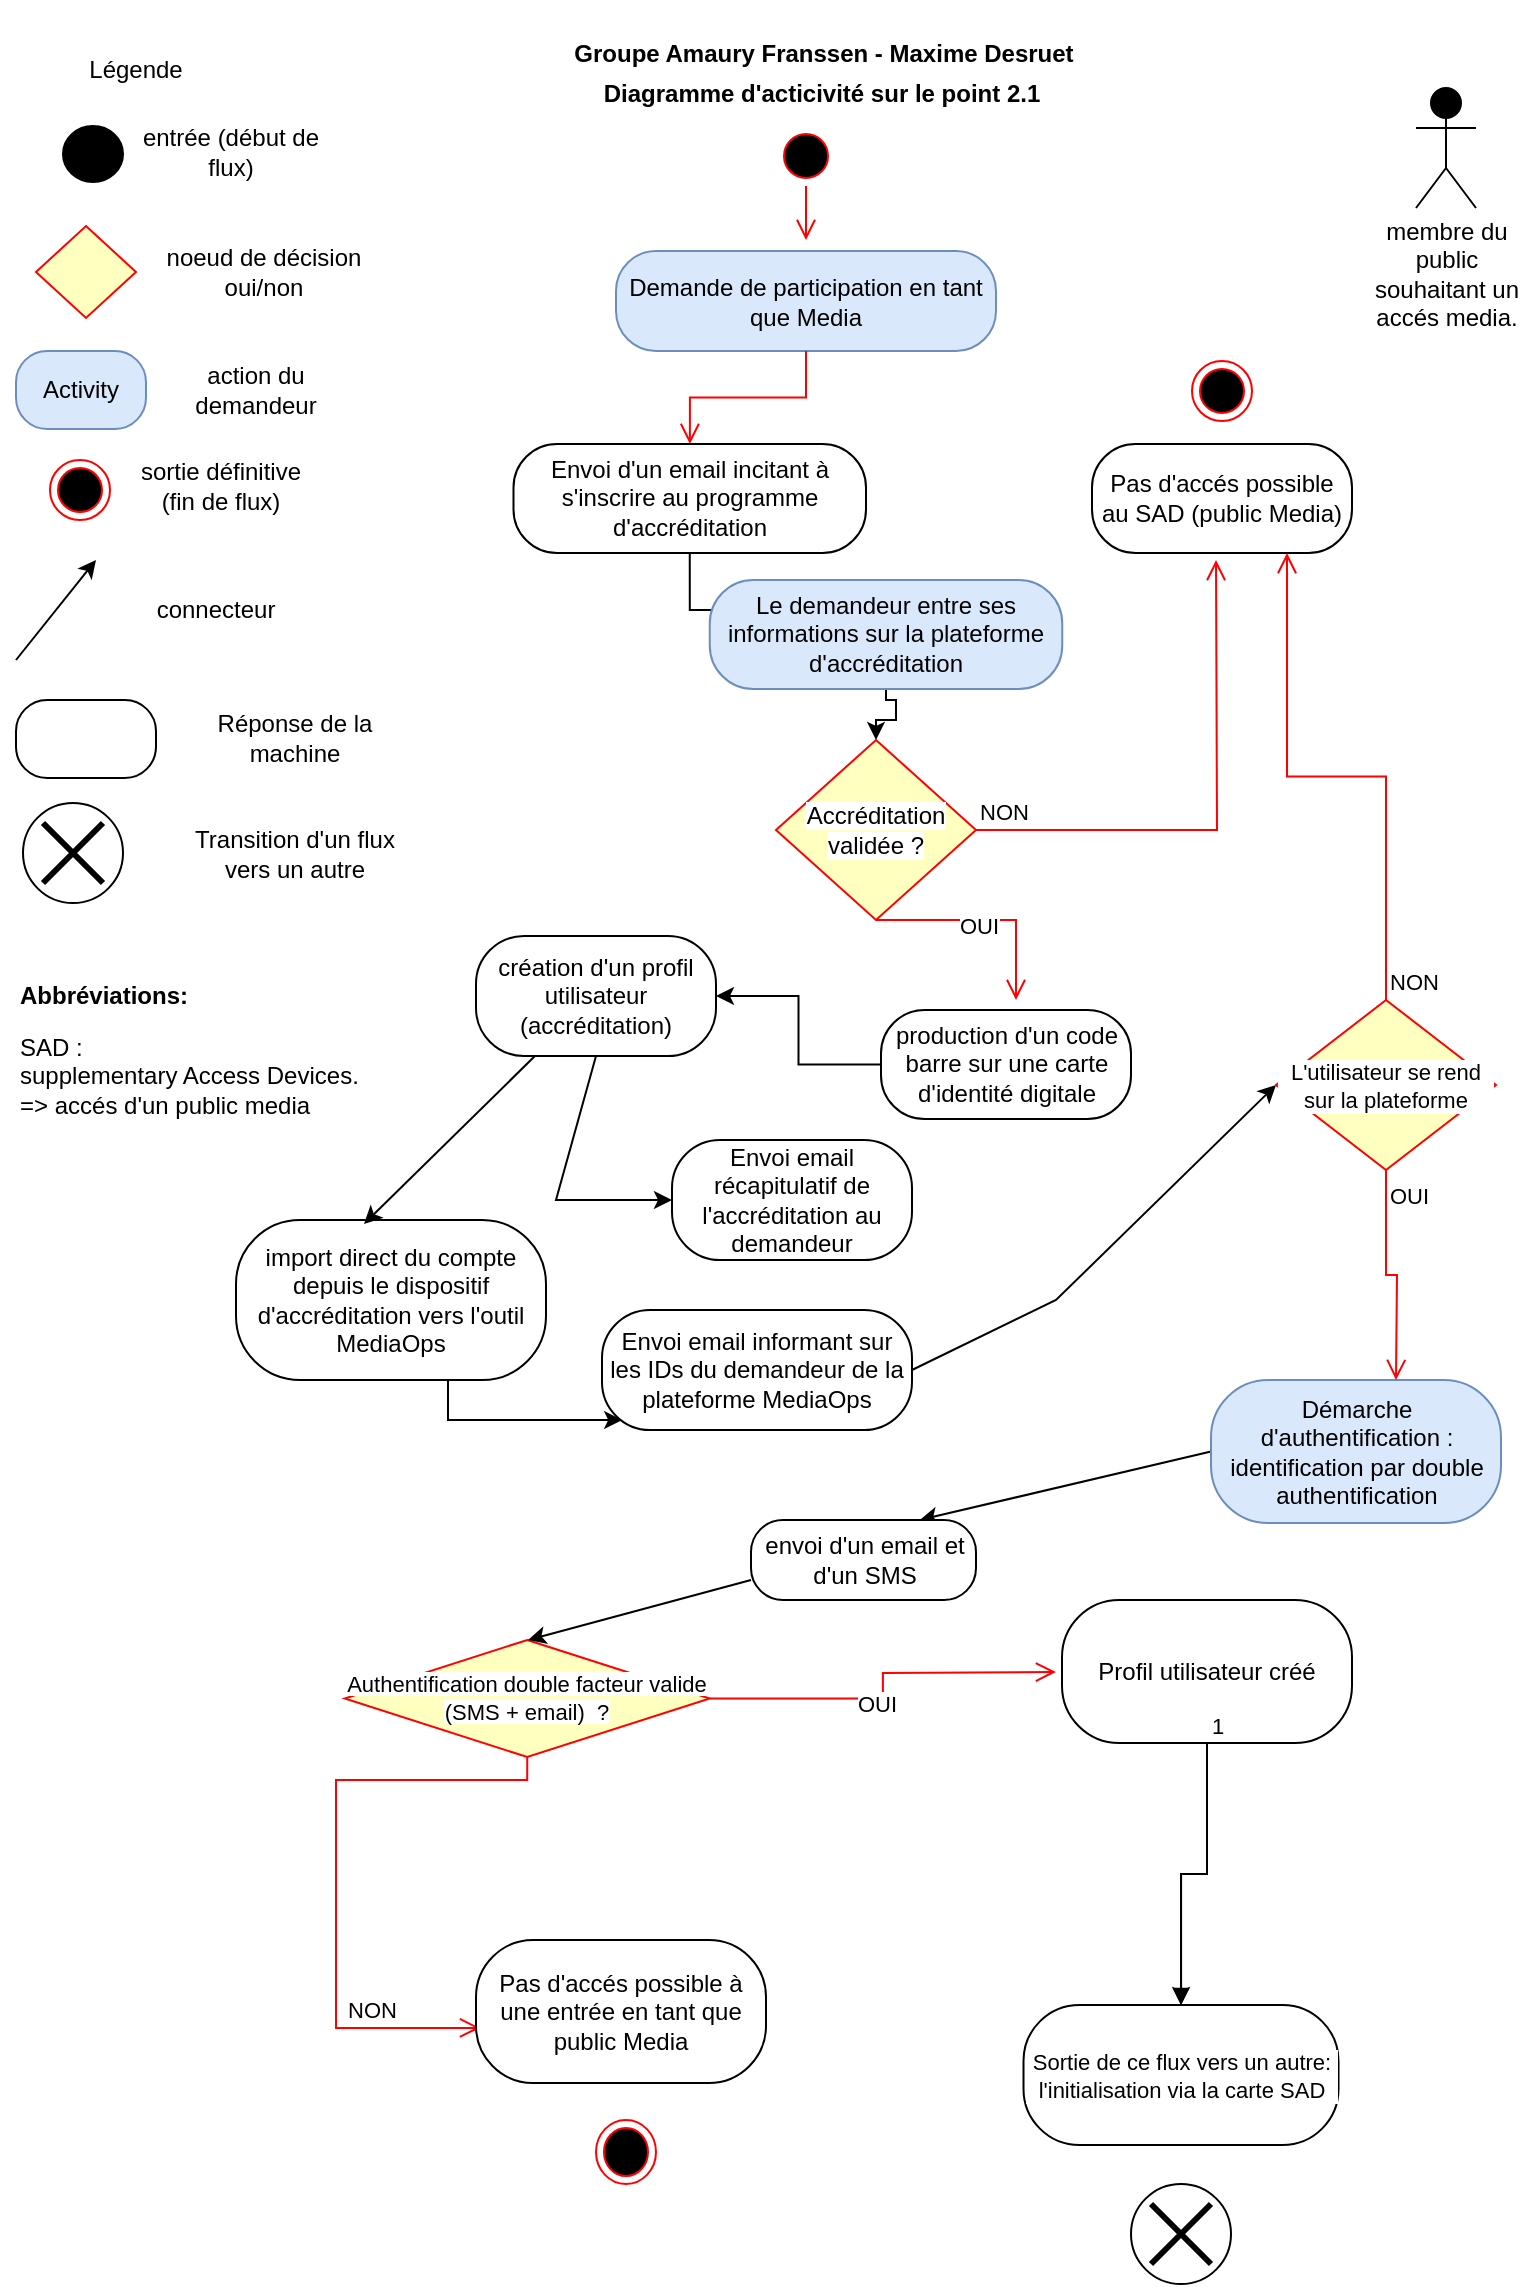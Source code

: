 <mxfile version="20.8.10" type="device" pages="2"><diagram name="Gestion public Media" id="_Isrjd04O8QejDQ_dPld"><mxGraphModel dx="1434" dy="836" grid="1" gridSize="10" guides="1" tooltips="1" connect="1" arrows="1" fold="1" page="1" pageScale="1" pageWidth="827" pageHeight="1169" math="0" shadow="0"><root><mxCell id="0"/><mxCell id="1" parent="0"/><mxCell id="n2JQ1_3i7zTM0y_4Oruy-2" value="sortie définitive (fin de flux)" style="text;strokeColor=none;align=center;fillColor=none;html=1;verticalAlign=middle;whiteSpace=wrap;rounded=0;" vertex="1" parent="1"><mxGeometry x="65" y="228" width="95" height="30" as="geometry"/></mxCell><mxCell id="n2JQ1_3i7zTM0y_4Oruy-4" value="noeud de décision&lt;br&gt;oui/non" style="text;strokeColor=none;align=center;fillColor=none;html=1;verticalAlign=middle;whiteSpace=wrap;rounded=0;" vertex="1" parent="1"><mxGeometry x="84" y="121" width="100" height="30" as="geometry"/></mxCell><mxCell id="n2JQ1_3i7zTM0y_4Oruy-6" value="action du demandeur" style="text;strokeColor=none;align=center;fillColor=none;html=1;verticalAlign=middle;whiteSpace=wrap;rounded=0;" vertex="1" parent="1"><mxGeometry x="100" y="180" width="60" height="30" as="geometry"/></mxCell><mxCell id="n2JQ1_3i7zTM0y_4Oruy-7" value="Légende" style="text;strokeColor=none;align=center;fillColor=none;html=1;verticalAlign=middle;whiteSpace=wrap;rounded=0;" vertex="1" parent="1"><mxGeometry x="40" y="20" width="60" height="30" as="geometry"/></mxCell><mxCell id="n2JQ1_3i7zTM0y_4Oruy-8" value="&lt;b&gt;Groupe Amaury Franssen - Maxime Desruet&lt;/b&gt;" style="text;strokeColor=none;align=center;fillColor=none;html=1;verticalAlign=middle;whiteSpace=wrap;rounded=0;" vertex="1" parent="1"><mxGeometry x="229" width="370" height="54" as="geometry"/></mxCell><mxCell id="n2JQ1_3i7zTM0y_4Oruy-9" value="&lt;b&gt;Diagramme d'acticivité sur le point 2.1&lt;/b&gt;" style="text;strokeColor=none;align=center;fillColor=none;html=1;verticalAlign=middle;whiteSpace=wrap;rounded=0;" vertex="1" parent="1"><mxGeometry x="228" y="20" width="370" height="54" as="geometry"/></mxCell><mxCell id="n2JQ1_3i7zTM0y_4Oruy-11" value="" style="ellipse;whiteSpace=wrap;html=1;fillColor=#000000;" vertex="1" parent="1"><mxGeometry x="33.5" y="63" width="30" height="28" as="geometry"/></mxCell><mxCell id="n2JQ1_3i7zTM0y_4Oruy-15" value="entrée (début de flux)" style="text;strokeColor=none;align=center;fillColor=none;html=1;verticalAlign=middle;whiteSpace=wrap;rounded=0;" vertex="1" parent="1"><mxGeometry x="65" y="61" width="105" height="30" as="geometry"/></mxCell><mxCell id="n2JQ1_3i7zTM0y_4Oruy-22" value="" style="endArrow=classic;html=1;rounded=0;" edge="1" parent="1"><mxGeometry width="50" height="50" relative="1" as="geometry"><mxPoint x="10" y="330" as="sourcePoint"/><mxPoint x="50" y="280" as="targetPoint"/></mxGeometry></mxCell><mxCell id="n2JQ1_3i7zTM0y_4Oruy-23" value="connecteur" style="text;strokeColor=none;align=center;fillColor=none;html=1;verticalAlign=middle;whiteSpace=wrap;rounded=0;" vertex="1" parent="1"><mxGeometry x="80" y="290" width="60" height="30" as="geometry"/></mxCell><mxCell id="n2JQ1_3i7zTM0y_4Oruy-24" value="Actor" style="shape=umlActor;verticalLabelPosition=bottom;verticalAlign=top;html=1;outlineConnect=0;fillColor=#000000;" vertex="1" parent="1"><mxGeometry x="710" y="44" width="30" height="60" as="geometry"/></mxCell><mxCell id="n2JQ1_3i7zTM0y_4Oruy-25" value="" style="ellipse;html=1;shape=endState;fillColor=#000000;strokeColor=#ff0000;" vertex="1" parent="1"><mxGeometry x="27" y="230" width="30" height="30" as="geometry"/></mxCell><mxCell id="n2JQ1_3i7zTM0y_4Oruy-38" value="membre du public souhaitant un accés media." style="text;strokeColor=none;align=center;fillColor=default;html=1;verticalAlign=middle;whiteSpace=wrap;rounded=0;" vertex="1" parent="1"><mxGeometry x="687.5" y="113" width="75" height="48" as="geometry"/></mxCell><mxCell id="n2JQ1_3i7zTM0y_4Oruy-40" value="Demande de participation en tant que Media" style="rounded=1;whiteSpace=wrap;html=1;arcSize=40;fillColor=#dae8fc;strokeColor=#6c8ebf;" vertex="1" parent="1"><mxGeometry x="310" y="125.5" width="190" height="50" as="geometry"/></mxCell><mxCell id="n2JQ1_3i7zTM0y_4Oruy-41" value="" style="edgeStyle=orthogonalEdgeStyle;html=1;verticalAlign=bottom;endArrow=open;endSize=8;strokeColor=#ff0000;rounded=0;" edge="1" source="n2JQ1_3i7zTM0y_4Oruy-40" parent="1" target="n2JQ1_3i7zTM0y_4Oruy-102"><mxGeometry relative="1" as="geometry"><mxPoint x="440" y="280" as="targetPoint"/></mxGeometry></mxCell><mxCell id="n2JQ1_3i7zTM0y_4Oruy-42" value="Activity" style="rounded=1;whiteSpace=wrap;html=1;arcSize=40;fillColor=#dae8fc;strokeColor=#6c8ebf;" vertex="1" parent="1"><mxGeometry x="10" y="175.5" width="65" height="39" as="geometry"/></mxCell><mxCell id="n2JQ1_3i7zTM0y_4Oruy-45" value="&lt;span style=&quot;background-color: rgb(255, 255, 255);&quot;&gt;Accréditation validée ?&lt;/span&gt;" style="rhombus;whiteSpace=wrap;html=1;fillColor=#ffffc0;strokeColor=#ff0000;rotation=0;" vertex="1" parent="1"><mxGeometry x="390" y="370" width="100" height="90" as="geometry"/></mxCell><mxCell id="n2JQ1_3i7zTM0y_4Oruy-46" value="NON" style="edgeStyle=orthogonalEdgeStyle;html=1;align=left;verticalAlign=bottom;endArrow=open;endSize=8;strokeColor=#ff0000;rounded=0;" edge="1" source="n2JQ1_3i7zTM0y_4Oruy-45" parent="1"><mxGeometry x="-1" relative="1" as="geometry"><mxPoint x="610" y="280" as="targetPoint"/></mxGeometry></mxCell><mxCell id="n2JQ1_3i7zTM0y_4Oruy-47" value="OUI" style="edgeStyle=orthogonalEdgeStyle;html=1;align=left;verticalAlign=top;endArrow=open;endSize=8;strokeColor=#ff0000;rounded=0;" edge="1" source="n2JQ1_3i7zTM0y_4Oruy-45" parent="1"><mxGeometry x="-0.269" y="10" relative="1" as="geometry"><mxPoint x="510" y="500" as="targetPoint"/><mxPoint x="353" y="475" as="sourcePoint"/><Array as="points"><mxPoint x="510" y="460"/></Array><mxPoint as="offset"/></mxGeometry></mxCell><mxCell id="n2JQ1_3i7zTM0y_4Oruy-53" style="edgeStyle=orthogonalEdgeStyle;rounded=0;orthogonalLoop=1;jettySize=auto;html=1;entryX=0.5;entryY=0;entryDx=0;entryDy=0;startArrow=none;exitX=0.5;exitY=1;exitDx=0;exitDy=0;" edge="1" parent="1" source="n2JQ1_3i7zTM0y_4Oruy-102" target="n2JQ1_3i7zTM0y_4Oruy-45"><mxGeometry relative="1" as="geometry"><mxPoint x="364" y="470.75" as="sourcePoint"/><Array as="points"><mxPoint x="347" y="305"/><mxPoint x="445" y="305"/><mxPoint x="445" y="350"/><mxPoint x="450" y="350"/><mxPoint x="450" y="360"/><mxPoint x="440" y="360"/></Array></mxGeometry></mxCell><mxCell id="W7DdptcJIrh68O7XOZm_-10" value="" style="edgeStyle=orthogonalEdgeStyle;rounded=0;sketch=0;orthogonalLoop=1;jettySize=auto;html=1;fontSize=11;" edge="1" parent="1" source="n2JQ1_3i7zTM0y_4Oruy-48" target="W7DdptcJIrh68O7XOZm_-9"><mxGeometry relative="1" as="geometry"/></mxCell><mxCell id="n2JQ1_3i7zTM0y_4Oruy-48" value="production d'un code barre sur une carte d'identité digitale" style="rounded=1;whiteSpace=wrap;html=1;arcSize=40;" vertex="1" parent="1"><mxGeometry x="442.5" y="505" width="125" height="54.5" as="geometry"/></mxCell><mxCell id="n2JQ1_3i7zTM0y_4Oruy-49" value="" style="rounded=1;whiteSpace=wrap;html=1;arcSize=40;" vertex="1" parent="1"><mxGeometry x="10" y="350" width="70" height="39" as="geometry"/></mxCell><mxCell id="n2JQ1_3i7zTM0y_4Oruy-50" value="Réponse de la machine" style="text;strokeColor=none;align=center;fillColor=none;html=1;verticalAlign=middle;whiteSpace=wrap;rounded=0;" vertex="1" parent="1"><mxGeometry x="87.5" y="354" width="122.5" height="30" as="geometry"/></mxCell><mxCell id="n2JQ1_3i7zTM0y_4Oruy-51" value="" style="ellipse;html=1;shape=startState;fillColor=#000000;strokeColor=#ff0000;" vertex="1" parent="1"><mxGeometry x="390" y="63" width="30" height="30" as="geometry"/></mxCell><mxCell id="n2JQ1_3i7zTM0y_4Oruy-52" value="" style="edgeStyle=orthogonalEdgeStyle;html=1;verticalAlign=bottom;endArrow=open;endSize=8;strokeColor=#ff0000;rounded=0;" edge="1" source="n2JQ1_3i7zTM0y_4Oruy-51" parent="1"><mxGeometry relative="1" as="geometry"><mxPoint x="405" y="120" as="targetPoint"/><Array as="points"><mxPoint x="405" y="120"/><mxPoint x="405" y="120"/></Array></mxGeometry></mxCell><mxCell id="n2JQ1_3i7zTM0y_4Oruy-55" value="&lt;b&gt;Abbréviations:&lt;/b&gt;" style="text;strokeColor=none;align=center;fillColor=none;html=1;verticalAlign=middle;whiteSpace=wrap;rounded=0;" vertex="1" parent="1"><mxGeometry x="23.5" y="483" width="60" height="30" as="geometry"/></mxCell><mxCell id="n2JQ1_3i7zTM0y_4Oruy-56" value="SAD : &lt;br&gt;supplementary Access Devices.&lt;br&gt;=&amp;gt; accés d'un public media" style="text;strokeColor=none;align=left;fillColor=none;html=1;verticalAlign=middle;whiteSpace=wrap;rounded=0;" vertex="1" parent="1"><mxGeometry x="10" y="505" width="180" height="65" as="geometry"/></mxCell><mxCell id="n2JQ1_3i7zTM0y_4Oruy-69" value="" style="edgeStyle=orthogonalEdgeStyle;rounded=0;orthogonalLoop=1;jettySize=auto;html=1;fontSize=11;exitX=0.75;exitY=0;exitDx=0;exitDy=0;entryX=0.065;entryY=0.917;entryDx=0;entryDy=0;entryPerimeter=0;" edge="1" parent="1" source="n2JQ1_3i7zTM0y_4Oruy-57" target="W7DdptcJIrh68O7XOZm_-12"><mxGeometry relative="1" as="geometry"><mxPoint x="190" y="820" as="sourcePoint"/><mxPoint x="291" y="734.04" as="targetPoint"/><Array as="points"><mxPoint x="226" y="710"/></Array></mxGeometry></mxCell><mxCell id="n2JQ1_3i7zTM0y_4Oruy-57" value="import direct du compte depuis le dispositif d'accréditation vers l'outil MediaOps" style="rounded=1;whiteSpace=wrap;html=1;arcSize=40;" vertex="1" parent="1"><mxGeometry x="120" y="610" width="155" height="80" as="geometry"/></mxCell><mxCell id="n2JQ1_3i7zTM0y_4Oruy-71" value="&lt;span style=&quot;background-color: rgb(255, 255, 255);&quot;&gt;Authentification double facteur valide (SMS + email)&amp;nbsp; ?&lt;/span&gt;" style="rhombus;whiteSpace=wrap;html=1;fillColor=#ffffc0;strokeColor=#ff0000;fontSize=11;" vertex="1" parent="1"><mxGeometry x="174.38" y="820" width="182.5" height="58.5" as="geometry"/></mxCell><mxCell id="n2JQ1_3i7zTM0y_4Oruy-72" value="NON" style="edgeStyle=orthogonalEdgeStyle;html=1;align=left;verticalAlign=bottom;endArrow=open;endSize=8;strokeColor=#ff0000;rounded=0;fontSize=11;exitX=0.5;exitY=1;exitDx=0;exitDy=0;entryX=0.014;entryY=0.615;entryDx=0;entryDy=0;entryPerimeter=0;" edge="1" source="n2JQ1_3i7zTM0y_4Oruy-71" parent="1" target="n2JQ1_3i7zTM0y_4Oruy-85"><mxGeometry x="0.551" relative="1" as="geometry"><mxPoint x="310" y="960" as="targetPoint"/><Array as="points"><mxPoint x="266" y="890"/><mxPoint x="170" y="890"/><mxPoint x="170" y="1014"/></Array><mxPoint as="offset"/></mxGeometry></mxCell><mxCell id="n2JQ1_3i7zTM0y_4Oruy-73" value="OUI" style="edgeStyle=orthogonalEdgeStyle;html=1;align=left;verticalAlign=top;endArrow=open;endSize=8;strokeColor=#ff0000;rounded=0;fontSize=11;exitX=1;exitY=0.5;exitDx=0;exitDy=0;" edge="1" source="n2JQ1_3i7zTM0y_4Oruy-71" parent="1"><mxGeometry x="-0.227" y="10" relative="1" as="geometry"><mxPoint x="530" y="836" as="targetPoint"/><Array as="points"/><mxPoint as="offset"/></mxGeometry></mxCell><mxCell id="W7DdptcJIrh68O7XOZm_-7" value="" style="edgeStyle=orthogonalEdgeStyle;rounded=0;sketch=0;orthogonalLoop=1;jettySize=auto;html=1;fontSize=11;" edge="1" parent="1" source="n2JQ1_3i7zTM0y_4Oruy-79" target="n2JQ1_3i7zTM0y_4Oruy-89"><mxGeometry relative="1" as="geometry"/></mxCell><mxCell id="n2JQ1_3i7zTM0y_4Oruy-79" value="Profil utilisateur créé" style="rounded=1;whiteSpace=wrap;html=1;arcSize=40;" vertex="1" parent="1"><mxGeometry x="533" y="800" width="145" height="71.5" as="geometry"/></mxCell><mxCell id="n2JQ1_3i7zTM0y_4Oruy-82" value="" style="rhombus;whiteSpace=wrap;html=1;fillColor=#ffffc0;strokeColor=#ff0000;rotation=0;" vertex="1" parent="1"><mxGeometry x="20" y="113" width="50" height="46" as="geometry"/></mxCell><mxCell id="n2JQ1_3i7zTM0y_4Oruy-83" value="" style="ellipse;html=1;shape=endState;fillColor=#000000;strokeColor=#ff0000;" vertex="1" parent="1"><mxGeometry x="598" y="180.5" width="30" height="30" as="geometry"/></mxCell><mxCell id="n2JQ1_3i7zTM0y_4Oruy-84" value="Pas d'accés possible au SAD (public Media)" style="rounded=1;whiteSpace=wrap;html=1;arcSize=40;" vertex="1" parent="1"><mxGeometry x="548" y="222" width="130" height="54.5" as="geometry"/></mxCell><mxCell id="n2JQ1_3i7zTM0y_4Oruy-85" value="Pas d'accés possible à une entrée en tant que public Media" style="rounded=1;whiteSpace=wrap;html=1;arcSize=40;" vertex="1" parent="1"><mxGeometry x="240" y="970" width="145" height="71.5" as="geometry"/></mxCell><mxCell id="n2JQ1_3i7zTM0y_4Oruy-86" value="" style="ellipse;html=1;shape=endState;fillColor=#000000;strokeColor=#ff0000;" vertex="1" parent="1"><mxGeometry x="300" y="1060" width="30" height="32" as="geometry"/></mxCell><mxCell id="n2JQ1_3i7zTM0y_4Oruy-87" value="" style="ellipse;whiteSpace=wrap;html=1;rounded=1;arcSize=40;labelBackgroundColor=#FFFFFF;fontSize=11;fillColor=default;" vertex="1" parent="1"><mxGeometry x="567.5" y="1092" width="50" height="50" as="geometry"/></mxCell><mxCell id="n2JQ1_3i7zTM0y_4Oruy-88" value="" style="shape=umlDestroy;whiteSpace=wrap;html=1;strokeWidth=3;labelBackgroundColor=#FFFFFF;fontSize=11;fillColor=default;" vertex="1" parent="1"><mxGeometry x="577.5" y="1102" width="30" height="30" as="geometry"/></mxCell><mxCell id="n2JQ1_3i7zTM0y_4Oruy-89" value="Sortie de ce flux vers un autre: l'initialisation via la carte SAD" style="whiteSpace=wrap;html=1;rounded=1;arcSize=40;labelBackgroundColor=#FFFFFF;fontSize=11;fillColor=default;" vertex="1" parent="1"><mxGeometry x="513.75" y="1002.5" width="157.5" height="70" as="geometry"/></mxCell><mxCell id="n2JQ1_3i7zTM0y_4Oruy-90" value="" style="endArrow=block;endFill=1;html=1;edgeStyle=orthogonalEdgeStyle;align=left;verticalAlign=top;rounded=0;fontSize=11;exitX=0.5;exitY=1;exitDx=0;exitDy=0;entryX=0.5;entryY=0;entryDx=0;entryDy=0;" edge="1" parent="1" source="n2JQ1_3i7zTM0y_4Oruy-79" target="n2JQ1_3i7zTM0y_4Oruy-89"><mxGeometry x="-1" relative="1" as="geometry"><mxPoint x="330" y="850" as="sourcePoint"/><mxPoint x="490" y="850" as="targetPoint"/></mxGeometry></mxCell><mxCell id="n2JQ1_3i7zTM0y_4Oruy-91" value="1" style="edgeLabel;resizable=0;html=1;align=left;verticalAlign=bottom;labelBackgroundColor=#FFFFFF;fontSize=11;fillColor=default;" connectable="0" vertex="1" parent="n2JQ1_3i7zTM0y_4Oruy-90"><mxGeometry x="-1" relative="1" as="geometry"/></mxCell><mxCell id="n2JQ1_3i7zTM0y_4Oruy-95" value="" style="ellipse;whiteSpace=wrap;html=1;rounded=1;arcSize=40;labelBackgroundColor=#FFFFFF;fontSize=11;fillColor=default;" vertex="1" parent="1"><mxGeometry x="13.5" y="401.5" width="50" height="50" as="geometry"/></mxCell><mxCell id="n2JQ1_3i7zTM0y_4Oruy-96" value="" style="shape=umlDestroy;whiteSpace=wrap;html=1;strokeWidth=3;labelBackgroundColor=#FFFFFF;fontSize=11;fillColor=default;" vertex="1" parent="1"><mxGeometry x="23.5" y="411.5" width="30" height="30" as="geometry"/></mxCell><mxCell id="n2JQ1_3i7zTM0y_4Oruy-99" value="Transition d'un flux vers un autre" style="text;strokeColor=none;align=center;fillColor=none;html=1;verticalAlign=middle;whiteSpace=wrap;rounded=0;" vertex="1" parent="1"><mxGeometry x="87.5" y="411.5" width="122.5" height="30" as="geometry"/></mxCell><mxCell id="n2JQ1_3i7zTM0y_4Oruy-102" value="Envoi d'un email incitant à s'inscrire au programme d'accréditation" style="rounded=1;whiteSpace=wrap;html=1;arcSize=40;" vertex="1" parent="1"><mxGeometry x="258.75" y="222" width="176.25" height="54.5" as="geometry"/></mxCell><mxCell id="W7DdptcJIrh68O7XOZm_-1" value="Le demandeur entre ses informations sur la plateforme d'accréditation" style="rounded=1;whiteSpace=wrap;html=1;arcSize=40;fillColor=#dae8fc;strokeColor=#6c8ebf;" vertex="1" parent="1"><mxGeometry x="356.88" y="290" width="176.25" height="54.5" as="geometry"/></mxCell><mxCell id="W7DdptcJIrh68O7XOZm_-8" value="" style="endArrow=classic;html=1;rounded=0;sketch=0;fontSize=11;entryX=0.413;entryY=0.025;entryDx=0;entryDy=0;entryPerimeter=0;" edge="1" parent="1" source="W7DdptcJIrh68O7XOZm_-9" target="n2JQ1_3i7zTM0y_4Oruy-57"><mxGeometry width="50" height="50" relative="1" as="geometry"><mxPoint x="258.75" y="612.25" as="sourcePoint"/><mxPoint x="181.25" y="604.5" as="targetPoint"/></mxGeometry></mxCell><mxCell id="W7DdptcJIrh68O7XOZm_-9" value="création d'un profil utilisateur (accréditation)" style="whiteSpace=wrap;html=1;rounded=1;arcSize=40;" vertex="1" parent="1"><mxGeometry x="240" y="468" width="120" height="60" as="geometry"/></mxCell><mxCell id="W7DdptcJIrh68O7XOZm_-11" value="Envoi email récapitulatif de l'accréditation au demandeur" style="whiteSpace=wrap;html=1;rounded=1;arcSize=40;" vertex="1" parent="1"><mxGeometry x="338" y="570" width="120" height="60" as="geometry"/></mxCell><mxCell id="W7DdptcJIrh68O7XOZm_-12" value="Envoi email informant sur les IDs du demandeur de la plateforme MediaOps" style="whiteSpace=wrap;html=1;rounded=1;arcSize=40;" vertex="1" parent="1"><mxGeometry x="303" y="655" width="155" height="60" as="geometry"/></mxCell><mxCell id="W7DdptcJIrh68O7XOZm_-15" value="" style="endArrow=classic;html=1;rounded=0;sketch=0;fontSize=11;exitX=0.5;exitY=1;exitDx=0;exitDy=0;" edge="1" parent="1" source="W7DdptcJIrh68O7XOZm_-9" target="W7DdptcJIrh68O7XOZm_-11"><mxGeometry width="50" height="50" relative="1" as="geometry"><mxPoint x="310" y="505" as="sourcePoint"/><mxPoint x="320" y="550" as="targetPoint"/><Array as="points"><mxPoint x="280" y="600"/></Array></mxGeometry></mxCell><mxCell id="W7DdptcJIrh68O7XOZm_-27" value="" style="endArrow=classic;html=1;rounded=0;sketch=0;fontSize=11;exitX=0;exitY=0.5;exitDx=0;exitDy=0;entryX=0.75;entryY=0;entryDx=0;entryDy=0;" edge="1" parent="1" source="W7DdptcJIrh68O7XOZm_-28" target="W7DdptcJIrh68O7XOZm_-30"><mxGeometry width="50" height="50" relative="1" as="geometry"><mxPoint x="353" y="735" as="sourcePoint"/><mxPoint x="370" y="770" as="targetPoint"/></mxGeometry></mxCell><mxCell id="W7DdptcJIrh68O7XOZm_-28" value="Démarche d'authentification : identification par double authentification" style="rounded=1;whiteSpace=wrap;html=1;arcSize=40;fillColor=#dae8fc;strokeColor=#6c8ebf;" vertex="1" parent="1"><mxGeometry x="607.5" y="690" width="145" height="71.5" as="geometry"/></mxCell><mxCell id="W7DdptcJIrh68O7XOZm_-29" value="" style="endArrow=classic;html=1;rounded=0;sketch=0;fontSize=11;exitX=1;exitY=0.5;exitDx=0;exitDy=0;entryX=0;entryY=0.5;entryDx=0;entryDy=0;" edge="1" parent="1" source="W7DdptcJIrh68O7XOZm_-12" target="W7DdptcJIrh68O7XOZm_-37"><mxGeometry width="50" height="50" relative="1" as="geometry"><mxPoint x="560" y="810" as="sourcePoint"/><mxPoint x="644.379" y="607.694" as="targetPoint"/><Array as="points"><mxPoint x="530" y="650"/></Array></mxGeometry></mxCell><mxCell id="W7DdptcJIrh68O7XOZm_-30" value="envoi d'un email et d'un SMS" style="rounded=1;whiteSpace=wrap;html=1;arcSize=40;" vertex="1" parent="1"><mxGeometry x="377.5" y="760" width="112.5" height="40" as="geometry"/></mxCell><mxCell id="W7DdptcJIrh68O7XOZm_-31" value="" style="endArrow=classic;html=1;rounded=0;sketch=0;fontSize=11;exitX=0;exitY=0.75;exitDx=0;exitDy=0;" edge="1" parent="1" source="W7DdptcJIrh68O7XOZm_-30"><mxGeometry width="50" height="50" relative="1" as="geometry"><mxPoint x="65" y="780" as="sourcePoint"/><mxPoint x="266" y="820" as="targetPoint"/></mxGeometry></mxCell><mxCell id="W7DdptcJIrh68O7XOZm_-37" value="L'utilisateur se rend sur la plateforme" style="rhombus;whiteSpace=wrap;html=1;fillColor=#ffffc0;strokeColor=#ff0000;labelBackgroundColor=#FFFFFF;fontSize=11;" vertex="1" parent="1"><mxGeometry x="640" y="500" width="110" height="85" as="geometry"/></mxCell><mxCell id="W7DdptcJIrh68O7XOZm_-38" value="NON" style="edgeStyle=orthogonalEdgeStyle;html=1;align=left;verticalAlign=bottom;endArrow=open;endSize=8;strokeColor=#ff0000;rounded=0;sketch=0;fontSize=11;entryX=0.75;entryY=1;entryDx=0;entryDy=0;" edge="1" source="W7DdptcJIrh68O7XOZm_-37" parent="1" target="n2JQ1_3i7zTM0y_4Oruy-84"><mxGeometry x="-1" relative="1" as="geometry"><mxPoint x="840" y="610" as="targetPoint"/></mxGeometry></mxCell><mxCell id="W7DdptcJIrh68O7XOZm_-39" value="OUI" style="edgeStyle=orthogonalEdgeStyle;html=1;align=left;verticalAlign=top;endArrow=open;endSize=8;strokeColor=#ff0000;rounded=0;sketch=0;fontSize=11;" edge="1" source="W7DdptcJIrh68O7XOZm_-37" parent="1"><mxGeometry x="-1" relative="1" as="geometry"><mxPoint x="700" y="690" as="targetPoint"/></mxGeometry></mxCell></root></mxGraphModel></diagram><diagram id="xh_F-kUrulalD36hP4Py" name="Etapes"><mxGraphModel dx="1434" dy="836" grid="1" gridSize="10" guides="1" tooltips="1" connect="1" arrows="1" fold="1" page="1" pageScale="1" pageWidth="827" pageHeight="1169" math="0" shadow="0"><root><mxCell id="0"/><mxCell id="1" parent="0"/><mxCell id="SIs5lb6L95rQlh1VBRal-1" value="&lt;div&gt;1) je souhaite m'inscrire en tant que média&lt;/div&gt;&lt;div&gt;2) je rentre mes informations&lt;/div&gt;&lt;div&gt;3) je recois un mail mincitant a m'inscrire (pltf. accréditation)&lt;/div&gt;&lt;div&gt;4) je me connecte à la plateforme jentre mes infos ainsi que les matchs&lt;/div&gt;&lt;div&gt;5) le système créer le compte (pltf. accréditation)&lt;/div&gt;&lt;div&gt;6) transfére des données pour création de SAD import CSV/XL (pltf. mediaops)&lt;/div&gt;&lt;div&gt;7) je recois un mail m'informant de mes ids media ops&lt;/div&gt;&lt;div&gt;8) je me connecte à mediaops&lt;/div&gt;&lt;div&gt;9) Je modifie mon mdp&lt;/div&gt;&lt;div&gt;10) je choisis lauthentification par Sms ou mail&lt;/div&gt;&lt;div&gt;11) je recois le sms/mail&lt;/div&gt;&lt;div&gt;12) je rentre le code recu&lt;/div&gt;&lt;div&gt;13) un profil mediaops est créé&lt;/div&gt;&lt;div&gt;14) je rempli les infos manquant ou je modifie les matchs&lt;/div&gt;&lt;div&gt;15) demande mise à jour en tant réel&lt;/div&gt;&lt;div&gt;16) mail de confirmation ou de refus pour les matchs&lt;/div&gt;&lt;div&gt;17) (back office) création de fichiers SAD pour impression de tickets&lt;/div&gt;&lt;div&gt;18) Je récupère mon ticket SAD au stand media (impression)&lt;/div&gt;" style="text;strokeColor=none;align=left;fillColor=none;html=1;verticalAlign=middle;whiteSpace=wrap;rounded=0;fontSize=11;" vertex="1" parent="1"><mxGeometry x="40" y="50" width="420" height="300" as="geometry"/></mxCell><mxCell id="SIs5lb6L95rQlh1VBRal-2" style="edgeStyle=orthogonalEdgeStyle;rounded=0;orthogonalLoop=1;jettySize=auto;html=1;exitX=0.5;exitY=1;exitDx=0;exitDy=0;fontSize=11;" edge="1" parent="1" source="SIs5lb6L95rQlh1VBRal-1" target="SIs5lb6L95rQlh1VBRal-1"><mxGeometry relative="1" as="geometry"/></mxCell></root></mxGraphModel></diagram></mxfile>